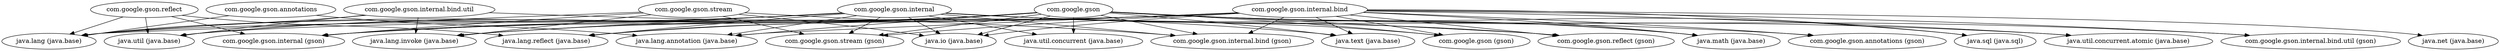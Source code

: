 digraph "gson" {
    // Path: /Users/davidpetro/Documents/courses/java/java-playground/java9/The-Java-9-Platform-Module-System-Example-of-Migrating-an-Existing-Application-Part-4-Source-code/mods/gson.jar
   "com.google.gson"                                  -> "com.google.gson (gson)";
   "com.google.gson"                                  -> "com.google.gson.internal (gson)";
   "com.google.gson"                                  -> "com.google.gson.internal.bind (gson)";
   "com.google.gson"                                  -> "com.google.gson.internal.bind.util (gson)";
   "com.google.gson"                                  -> "com.google.gson.reflect (gson)";
   "com.google.gson"                                  -> "com.google.gson.stream (gson)";
   "com.google.gson"                                  -> "java.io (java.base)";
   "com.google.gson"                                  -> "java.lang (java.base)";
   "com.google.gson"                                  -> "java.lang.annotation (java.base)";
   "com.google.gson"                                  -> "java.lang.invoke (java.base)";
   "com.google.gson"                                  -> "java.lang.reflect (java.base)";
   "com.google.gson"                                  -> "java.math (java.base)";
   "com.google.gson"                                  -> "java.sql (java.sql)";
   "com.google.gson"                                  -> "java.text (java.base)";
   "com.google.gson"                                  -> "java.util (java.base)";
   "com.google.gson"                                  -> "java.util.concurrent (java.base)";
   "com.google.gson"                                  -> "java.util.concurrent.atomic (java.base)";
   "com.google.gson.annotations"                      -> "java.lang (java.base)";
   "com.google.gson.annotations"                      -> "java.lang.annotation (java.base)";
   "com.google.gson.internal"                         -> "com.google.gson (gson)";
   "com.google.gson.internal"                         -> "com.google.gson.annotations (gson)";
   "com.google.gson.internal"                         -> "com.google.gson.internal (gson)";
   "com.google.gson.internal"                         -> "com.google.gson.internal.bind (gson)";
   "com.google.gson.internal"                         -> "com.google.gson.reflect (gson)";
   "com.google.gson.internal"                         -> "com.google.gson.stream (gson)";
   "com.google.gson.internal"                         -> "java.io (java.base)";
   "com.google.gson.internal"                         -> "java.lang (java.base)";
   "com.google.gson.internal"                         -> "java.lang.annotation (java.base)";
   "com.google.gson.internal"                         -> "java.lang.invoke (java.base)";
   "com.google.gson.internal"                         -> "java.lang.reflect (java.base)";
   "com.google.gson.internal"                         -> "java.math (java.base)";
   "com.google.gson.internal"                         -> "java.util (java.base)";
   "com.google.gson.internal"                         -> "java.util.concurrent (java.base)";
   "com.google.gson.internal.bind"                    -> "com.google.gson (gson)";
   "com.google.gson.internal.bind"                    -> "com.google.gson.annotations (gson)";
   "com.google.gson.internal.bind"                    -> "com.google.gson.internal (gson)";
   "com.google.gson.internal.bind"                    -> "com.google.gson.internal.bind (gson)";
   "com.google.gson.internal.bind"                    -> "com.google.gson.internal.bind.util (gson)";
   "com.google.gson.internal.bind"                    -> "com.google.gson.reflect (gson)";
   "com.google.gson.internal.bind"                    -> "com.google.gson.stream (gson)";
   "com.google.gson.internal.bind"                    -> "java.io (java.base)";
   "com.google.gson.internal.bind"                    -> "java.lang (java.base)";
   "com.google.gson.internal.bind"                    -> "java.lang.annotation (java.base)";
   "com.google.gson.internal.bind"                    -> "java.lang.invoke (java.base)";
   "com.google.gson.internal.bind"                    -> "java.lang.reflect (java.base)";
   "com.google.gson.internal.bind"                    -> "java.math (java.base)";
   "com.google.gson.internal.bind"                    -> "java.net (java.base)";
   "com.google.gson.internal.bind"                    -> "java.sql (java.sql)";
   "com.google.gson.internal.bind"                    -> "java.text (java.base)";
   "com.google.gson.internal.bind"                    -> "java.util (java.base)";
   "com.google.gson.internal.bind"                    -> "java.util.concurrent.atomic (java.base)";
   "com.google.gson.internal.bind.util"               -> "java.lang (java.base)";
   "com.google.gson.internal.bind.util"               -> "java.lang.invoke (java.base)";
   "com.google.gson.internal.bind.util"               -> "java.text (java.base)";
   "com.google.gson.internal.bind.util"               -> "java.util (java.base)";
   "com.google.gson.reflect"                          -> "com.google.gson.internal (gson)";
   "com.google.gson.reflect"                          -> "java.lang (java.base)";
   "com.google.gson.reflect"                          -> "java.lang.reflect (java.base)";
   "com.google.gson.reflect"                          -> "java.util (java.base)";
   "com.google.gson.stream"                           -> "com.google.gson.internal (gson)";
   "com.google.gson.stream"                           -> "com.google.gson.internal.bind (gson)";
   "com.google.gson.stream"                           -> "com.google.gson.stream (gson)";
   "com.google.gson.stream"                           -> "java.io (java.base)";
   "com.google.gson.stream"                           -> "java.lang (java.base)";
   "com.google.gson.stream"                           -> "java.lang.invoke (java.base)";
}
